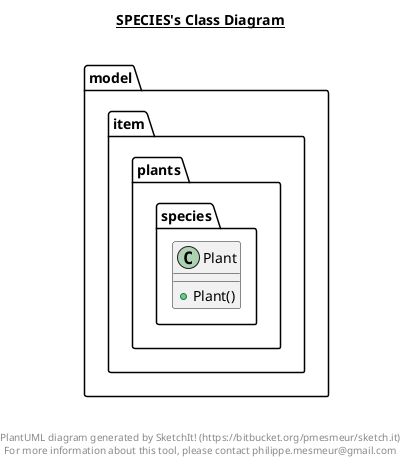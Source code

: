 @startuml

title __SPECIES's Class Diagram__\n

  namespace model {
    namespace item {
      namespace plants {
        namespace species {
          class model.item.plants.species.Plant {
              + Plant()
          }
        }
      }
    }
  }
  



right footer


PlantUML diagram generated by SketchIt! (https://bitbucket.org/pmesmeur/sketch.it)
For more information about this tool, please contact philippe.mesmeur@gmail.com
endfooter

@enduml
